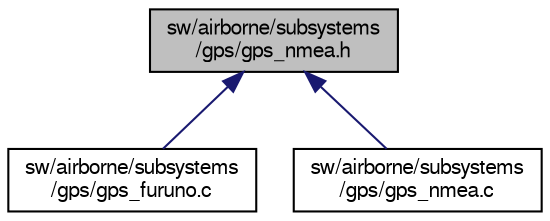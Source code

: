 digraph "sw/airborne/subsystems/gps/gps_nmea.h"
{
  edge [fontname="FreeSans",fontsize="10",labelfontname="FreeSans",labelfontsize="10"];
  node [fontname="FreeSans",fontsize="10",shape=record];
  Node1 [label="sw/airborne/subsystems\l/gps/gps_nmea.h",height=0.2,width=0.4,color="black", fillcolor="grey75", style="filled", fontcolor="black"];
  Node1 -> Node2 [dir="back",color="midnightblue",fontsize="10",style="solid",fontname="FreeSans"];
  Node2 [label="sw/airborne/subsystems\l/gps/gps_furuno.c",height=0.2,width=0.4,color="black", fillcolor="white", style="filled",URL="$gps__furuno_8c.html",tooltip="GPS furuno based NMEA parser. "];
  Node1 -> Node3 [dir="back",color="midnightblue",fontsize="10",style="solid",fontname="FreeSans"];
  Node3 [label="sw/airborne/subsystems\l/gps/gps_nmea.c",height=0.2,width=0.4,color="black", fillcolor="white", style="filled",URL="$gps__nmea_8c.html",tooltip="Basic parser for the NMEA protocol. "];
}
